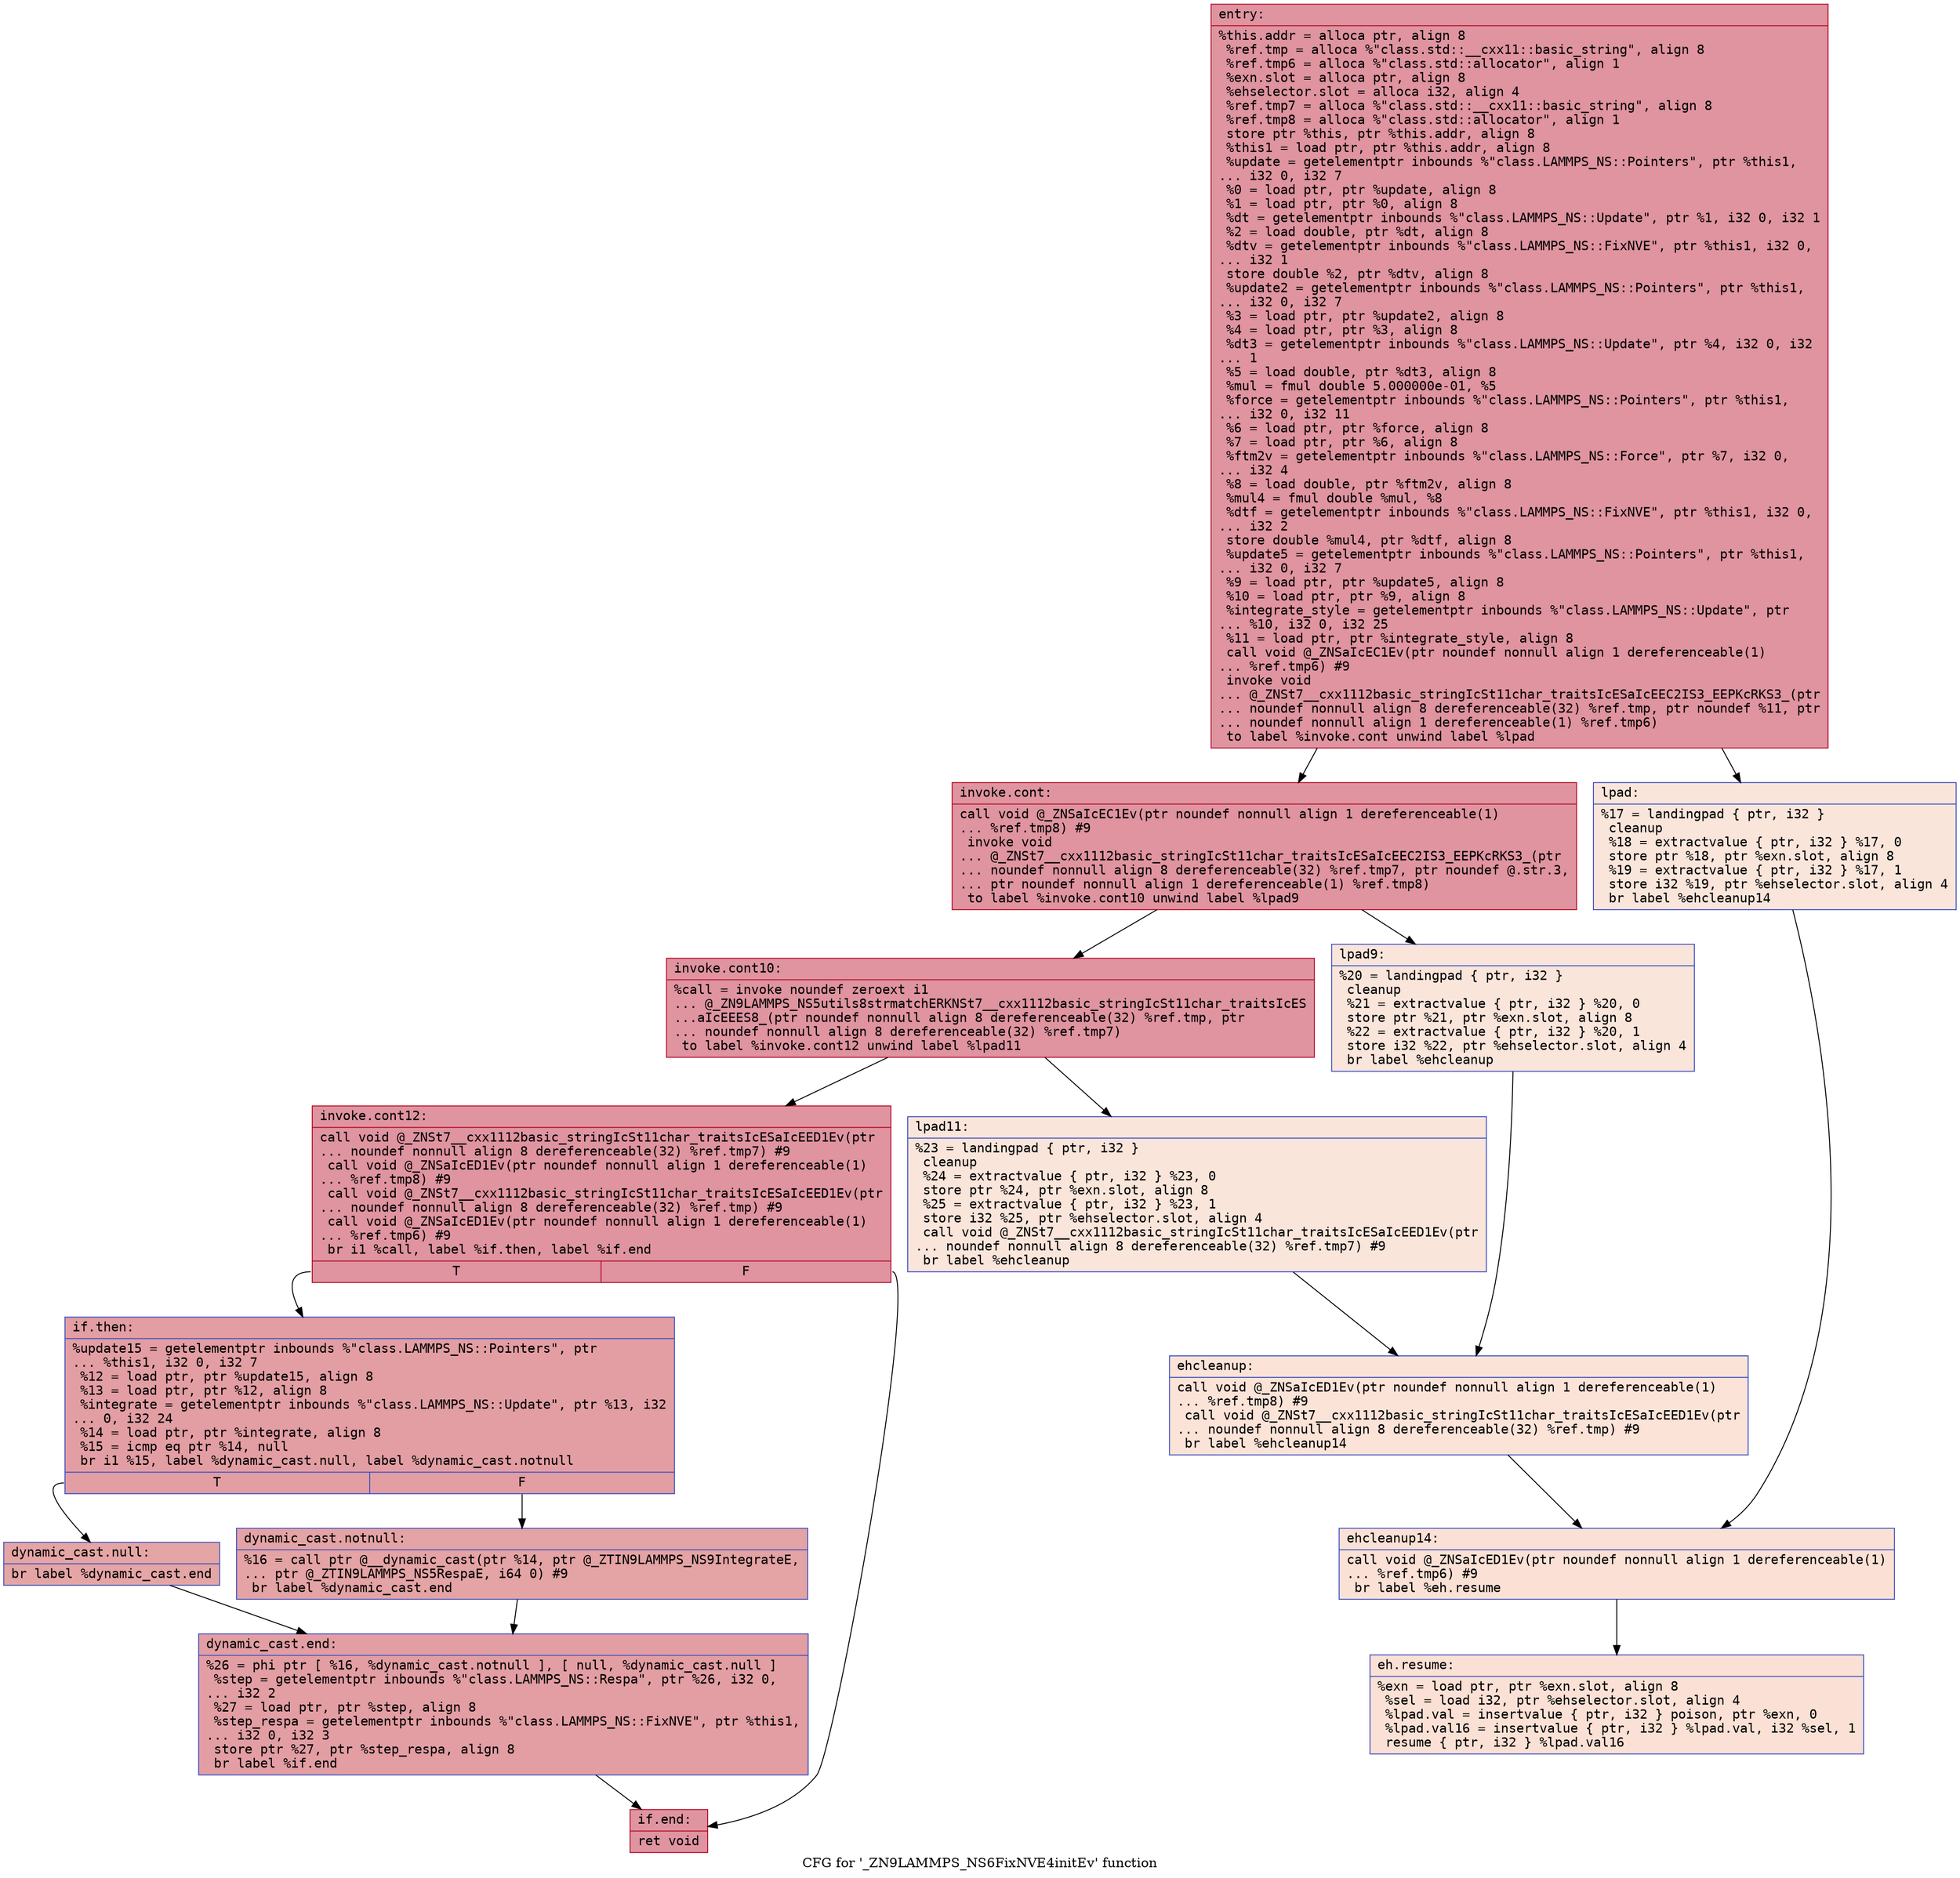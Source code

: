 digraph "CFG for '_ZN9LAMMPS_NS6FixNVE4initEv' function" {
	label="CFG for '_ZN9LAMMPS_NS6FixNVE4initEv' function";

	Node0x55a6eeb8f300 [shape=record,color="#b70d28ff", style=filled, fillcolor="#b70d2870" fontname="Courier",label="{entry:\l|  %this.addr = alloca ptr, align 8\l  %ref.tmp = alloca %\"class.std::__cxx11::basic_string\", align 8\l  %ref.tmp6 = alloca %\"class.std::allocator\", align 1\l  %exn.slot = alloca ptr, align 8\l  %ehselector.slot = alloca i32, align 4\l  %ref.tmp7 = alloca %\"class.std::__cxx11::basic_string\", align 8\l  %ref.tmp8 = alloca %\"class.std::allocator\", align 1\l  store ptr %this, ptr %this.addr, align 8\l  %this1 = load ptr, ptr %this.addr, align 8\l  %update = getelementptr inbounds %\"class.LAMMPS_NS::Pointers\", ptr %this1,\l... i32 0, i32 7\l  %0 = load ptr, ptr %update, align 8\l  %1 = load ptr, ptr %0, align 8\l  %dt = getelementptr inbounds %\"class.LAMMPS_NS::Update\", ptr %1, i32 0, i32 1\l  %2 = load double, ptr %dt, align 8\l  %dtv = getelementptr inbounds %\"class.LAMMPS_NS::FixNVE\", ptr %this1, i32 0,\l... i32 1\l  store double %2, ptr %dtv, align 8\l  %update2 = getelementptr inbounds %\"class.LAMMPS_NS::Pointers\", ptr %this1,\l... i32 0, i32 7\l  %3 = load ptr, ptr %update2, align 8\l  %4 = load ptr, ptr %3, align 8\l  %dt3 = getelementptr inbounds %\"class.LAMMPS_NS::Update\", ptr %4, i32 0, i32\l... 1\l  %5 = load double, ptr %dt3, align 8\l  %mul = fmul double 5.000000e-01, %5\l  %force = getelementptr inbounds %\"class.LAMMPS_NS::Pointers\", ptr %this1,\l... i32 0, i32 11\l  %6 = load ptr, ptr %force, align 8\l  %7 = load ptr, ptr %6, align 8\l  %ftm2v = getelementptr inbounds %\"class.LAMMPS_NS::Force\", ptr %7, i32 0,\l... i32 4\l  %8 = load double, ptr %ftm2v, align 8\l  %mul4 = fmul double %mul, %8\l  %dtf = getelementptr inbounds %\"class.LAMMPS_NS::FixNVE\", ptr %this1, i32 0,\l... i32 2\l  store double %mul4, ptr %dtf, align 8\l  %update5 = getelementptr inbounds %\"class.LAMMPS_NS::Pointers\", ptr %this1,\l... i32 0, i32 7\l  %9 = load ptr, ptr %update5, align 8\l  %10 = load ptr, ptr %9, align 8\l  %integrate_style = getelementptr inbounds %\"class.LAMMPS_NS::Update\", ptr\l... %10, i32 0, i32 25\l  %11 = load ptr, ptr %integrate_style, align 8\l  call void @_ZNSaIcEC1Ev(ptr noundef nonnull align 1 dereferenceable(1)\l... %ref.tmp6) #9\l  invoke void\l... @_ZNSt7__cxx1112basic_stringIcSt11char_traitsIcESaIcEEC2IS3_EEPKcRKS3_(ptr\l... noundef nonnull align 8 dereferenceable(32) %ref.tmp, ptr noundef %11, ptr\l... noundef nonnull align 1 dereferenceable(1) %ref.tmp6)\l          to label %invoke.cont unwind label %lpad\l}"];
	Node0x55a6eeb8f300 -> Node0x55a6eeb91820[tooltip="entry -> invoke.cont\nProbability 100.00%" ];
	Node0x55a6eeb8f300 -> Node0x55a6eeb91870[tooltip="entry -> lpad\nProbability 0.00%" ];
	Node0x55a6eeb91820 [shape=record,color="#b70d28ff", style=filled, fillcolor="#b70d2870" fontname="Courier",label="{invoke.cont:\l|  call void @_ZNSaIcEC1Ev(ptr noundef nonnull align 1 dereferenceable(1)\l... %ref.tmp8) #9\l  invoke void\l... @_ZNSt7__cxx1112basic_stringIcSt11char_traitsIcESaIcEEC2IS3_EEPKcRKS3_(ptr\l... noundef nonnull align 8 dereferenceable(32) %ref.tmp7, ptr noundef @.str.3,\l... ptr noundef nonnull align 1 dereferenceable(1) %ref.tmp8)\l          to label %invoke.cont10 unwind label %lpad9\l}"];
	Node0x55a6eeb91820 -> Node0x55a6eeb91b90[tooltip="invoke.cont -> invoke.cont10\nProbability 100.00%" ];
	Node0x55a6eeb91820 -> Node0x55a6eeb91f00[tooltip="invoke.cont -> lpad9\nProbability 0.00%" ];
	Node0x55a6eeb91b90 [shape=record,color="#b70d28ff", style=filled, fillcolor="#b70d2870" fontname="Courier",label="{invoke.cont10:\l|  %call = invoke noundef zeroext i1\l... @_ZN9LAMMPS_NS5utils8strmatchERKNSt7__cxx1112basic_stringIcSt11char_traitsIcES\l...aIcEEES8_(ptr noundef nonnull align 8 dereferenceable(32) %ref.tmp, ptr\l... noundef nonnull align 8 dereferenceable(32) %ref.tmp7)\l          to label %invoke.cont12 unwind label %lpad11\l}"];
	Node0x55a6eeb91b90 -> Node0x55a6eeb91b40[tooltip="invoke.cont10 -> invoke.cont12\nProbability 100.00%" ];
	Node0x55a6eeb91b90 -> Node0x55a6eeb92130[tooltip="invoke.cont10 -> lpad11\nProbability 0.00%" ];
	Node0x55a6eeb91b40 [shape=record,color="#b70d28ff", style=filled, fillcolor="#b70d2870" fontname="Courier",label="{invoke.cont12:\l|  call void @_ZNSt7__cxx1112basic_stringIcSt11char_traitsIcESaIcEED1Ev(ptr\l... noundef nonnull align 8 dereferenceable(32) %ref.tmp7) #9\l  call void @_ZNSaIcED1Ev(ptr noundef nonnull align 1 dereferenceable(1)\l... %ref.tmp8) #9\l  call void @_ZNSt7__cxx1112basic_stringIcSt11char_traitsIcESaIcEED1Ev(ptr\l... noundef nonnull align 8 dereferenceable(32) %ref.tmp) #9\l  call void @_ZNSaIcED1Ev(ptr noundef nonnull align 1 dereferenceable(1)\l... %ref.tmp6) #9\l  br i1 %call, label %if.then, label %if.end\l|{<s0>T|<s1>F}}"];
	Node0x55a6eeb91b40:s0 -> Node0x55a6eeb92730[tooltip="invoke.cont12 -> if.then\nProbability 50.00%" ];
	Node0x55a6eeb91b40:s1 -> Node0x55a6eeb92780[tooltip="invoke.cont12 -> if.end\nProbability 50.00%" ];
	Node0x55a6eeb92730 [shape=record,color="#3d50c3ff", style=filled, fillcolor="#be242e70" fontname="Courier",label="{if.then:\l|  %update15 = getelementptr inbounds %\"class.LAMMPS_NS::Pointers\", ptr\l... %this1, i32 0, i32 7\l  %12 = load ptr, ptr %update15, align 8\l  %13 = load ptr, ptr %12, align 8\l  %integrate = getelementptr inbounds %\"class.LAMMPS_NS::Update\", ptr %13, i32\l... 0, i32 24\l  %14 = load ptr, ptr %integrate, align 8\l  %15 = icmp eq ptr %14, null\l  br i1 %15, label %dynamic_cast.null, label %dynamic_cast.notnull\l|{<s0>T|<s1>F}}"];
	Node0x55a6eeb92730:s0 -> Node0x55a6eeb92cf0[tooltip="if.then -> dynamic_cast.null\nProbability 37.50%" ];
	Node0x55a6eeb92730:s1 -> Node0x55a6eeb92d90[tooltip="if.then -> dynamic_cast.notnull\nProbability 62.50%" ];
	Node0x55a6eeb92d90 [shape=record,color="#3d50c3ff", style=filled, fillcolor="#c32e3170" fontname="Courier",label="{dynamic_cast.notnull:\l|  %16 = call ptr @__dynamic_cast(ptr %14, ptr @_ZTIN9LAMMPS_NS9IntegrateE,\l... ptr @_ZTIN9LAMMPS_NS5RespaE, i64 0) #9\l  br label %dynamic_cast.end\l}"];
	Node0x55a6eeb92d90 -> Node0x55a6eeb93150[tooltip="dynamic_cast.notnull -> dynamic_cast.end\nProbability 100.00%" ];
	Node0x55a6eeb91870 [shape=record,color="#3d50c3ff", style=filled, fillcolor="#f4c5ad70" fontname="Courier",label="{lpad:\l|  %17 = landingpad \{ ptr, i32 \}\l          cleanup\l  %18 = extractvalue \{ ptr, i32 \} %17, 0\l  store ptr %18, ptr %exn.slot, align 8\l  %19 = extractvalue \{ ptr, i32 \} %17, 1\l  store i32 %19, ptr %ehselector.slot, align 4\l  br label %ehcleanup14\l}"];
	Node0x55a6eeb91870 -> Node0x55a6eeb934a0[tooltip="lpad -> ehcleanup14\nProbability 100.00%" ];
	Node0x55a6eeb91f00 [shape=record,color="#3d50c3ff", style=filled, fillcolor="#f4c5ad70" fontname="Courier",label="{lpad9:\l|  %20 = landingpad \{ ptr, i32 \}\l          cleanup\l  %21 = extractvalue \{ ptr, i32 \} %20, 0\l  store ptr %21, ptr %exn.slot, align 8\l  %22 = extractvalue \{ ptr, i32 \} %20, 1\l  store i32 %22, ptr %ehselector.slot, align 4\l  br label %ehcleanup\l}"];
	Node0x55a6eeb91f00 -> Node0x55a6eeb93840[tooltip="lpad9 -> ehcleanup\nProbability 100.00%" ];
	Node0x55a6eeb92130 [shape=record,color="#3d50c3ff", style=filled, fillcolor="#f4c5ad70" fontname="Courier",label="{lpad11:\l|  %23 = landingpad \{ ptr, i32 \}\l          cleanup\l  %24 = extractvalue \{ ptr, i32 \} %23, 0\l  store ptr %24, ptr %exn.slot, align 8\l  %25 = extractvalue \{ ptr, i32 \} %23, 1\l  store i32 %25, ptr %ehselector.slot, align 4\l  call void @_ZNSt7__cxx1112basic_stringIcSt11char_traitsIcESaIcEED1Ev(ptr\l... noundef nonnull align 8 dereferenceable(32) %ref.tmp7) #9\l  br label %ehcleanup\l}"];
	Node0x55a6eeb92130 -> Node0x55a6eeb93840[tooltip="lpad11 -> ehcleanup\nProbability 100.00%" ];
	Node0x55a6eeb93840 [shape=record,color="#3d50c3ff", style=filled, fillcolor="#f6bfa670" fontname="Courier",label="{ehcleanup:\l|  call void @_ZNSaIcED1Ev(ptr noundef nonnull align 1 dereferenceable(1)\l... %ref.tmp8) #9\l  call void @_ZNSt7__cxx1112basic_stringIcSt11char_traitsIcESaIcEED1Ev(ptr\l... noundef nonnull align 8 dereferenceable(32) %ref.tmp) #9\l  br label %ehcleanup14\l}"];
	Node0x55a6eeb93840 -> Node0x55a6eeb934a0[tooltip="ehcleanup -> ehcleanup14\nProbability 100.00%" ];
	Node0x55a6eeb934a0 [shape=record,color="#3d50c3ff", style=filled, fillcolor="#f7bca170" fontname="Courier",label="{ehcleanup14:\l|  call void @_ZNSaIcED1Ev(ptr noundef nonnull align 1 dereferenceable(1)\l... %ref.tmp6) #9\l  br label %eh.resume\l}"];
	Node0x55a6eeb934a0 -> Node0x55a6eeb94150[tooltip="ehcleanup14 -> eh.resume\nProbability 100.00%" ];
	Node0x55a6eeb92cf0 [shape=record,color="#3d50c3ff", style=filled, fillcolor="#c5333470" fontname="Courier",label="{dynamic_cast.null:\l|  br label %dynamic_cast.end\l}"];
	Node0x55a6eeb92cf0 -> Node0x55a6eeb93150[tooltip="dynamic_cast.null -> dynamic_cast.end\nProbability 100.00%" ];
	Node0x55a6eeb93150 [shape=record,color="#3d50c3ff", style=filled, fillcolor="#be242e70" fontname="Courier",label="{dynamic_cast.end:\l|  %26 = phi ptr [ %16, %dynamic_cast.notnull ], [ null, %dynamic_cast.null ]\l  %step = getelementptr inbounds %\"class.LAMMPS_NS::Respa\", ptr %26, i32 0,\l... i32 2\l  %27 = load ptr, ptr %step, align 8\l  %step_respa = getelementptr inbounds %\"class.LAMMPS_NS::FixNVE\", ptr %this1,\l... i32 0, i32 3\l  store ptr %27, ptr %step_respa, align 8\l  br label %if.end\l}"];
	Node0x55a6eeb93150 -> Node0x55a6eeb92780[tooltip="dynamic_cast.end -> if.end\nProbability 100.00%" ];
	Node0x55a6eeb92780 [shape=record,color="#b70d28ff", style=filled, fillcolor="#b70d2870" fontname="Courier",label="{if.end:\l|  ret void\l}"];
	Node0x55a6eeb94150 [shape=record,color="#3d50c3ff", style=filled, fillcolor="#f7bca170" fontname="Courier",label="{eh.resume:\l|  %exn = load ptr, ptr %exn.slot, align 8\l  %sel = load i32, ptr %ehselector.slot, align 4\l  %lpad.val = insertvalue \{ ptr, i32 \} poison, ptr %exn, 0\l  %lpad.val16 = insertvalue \{ ptr, i32 \} %lpad.val, i32 %sel, 1\l  resume \{ ptr, i32 \} %lpad.val16\l}"];
}

